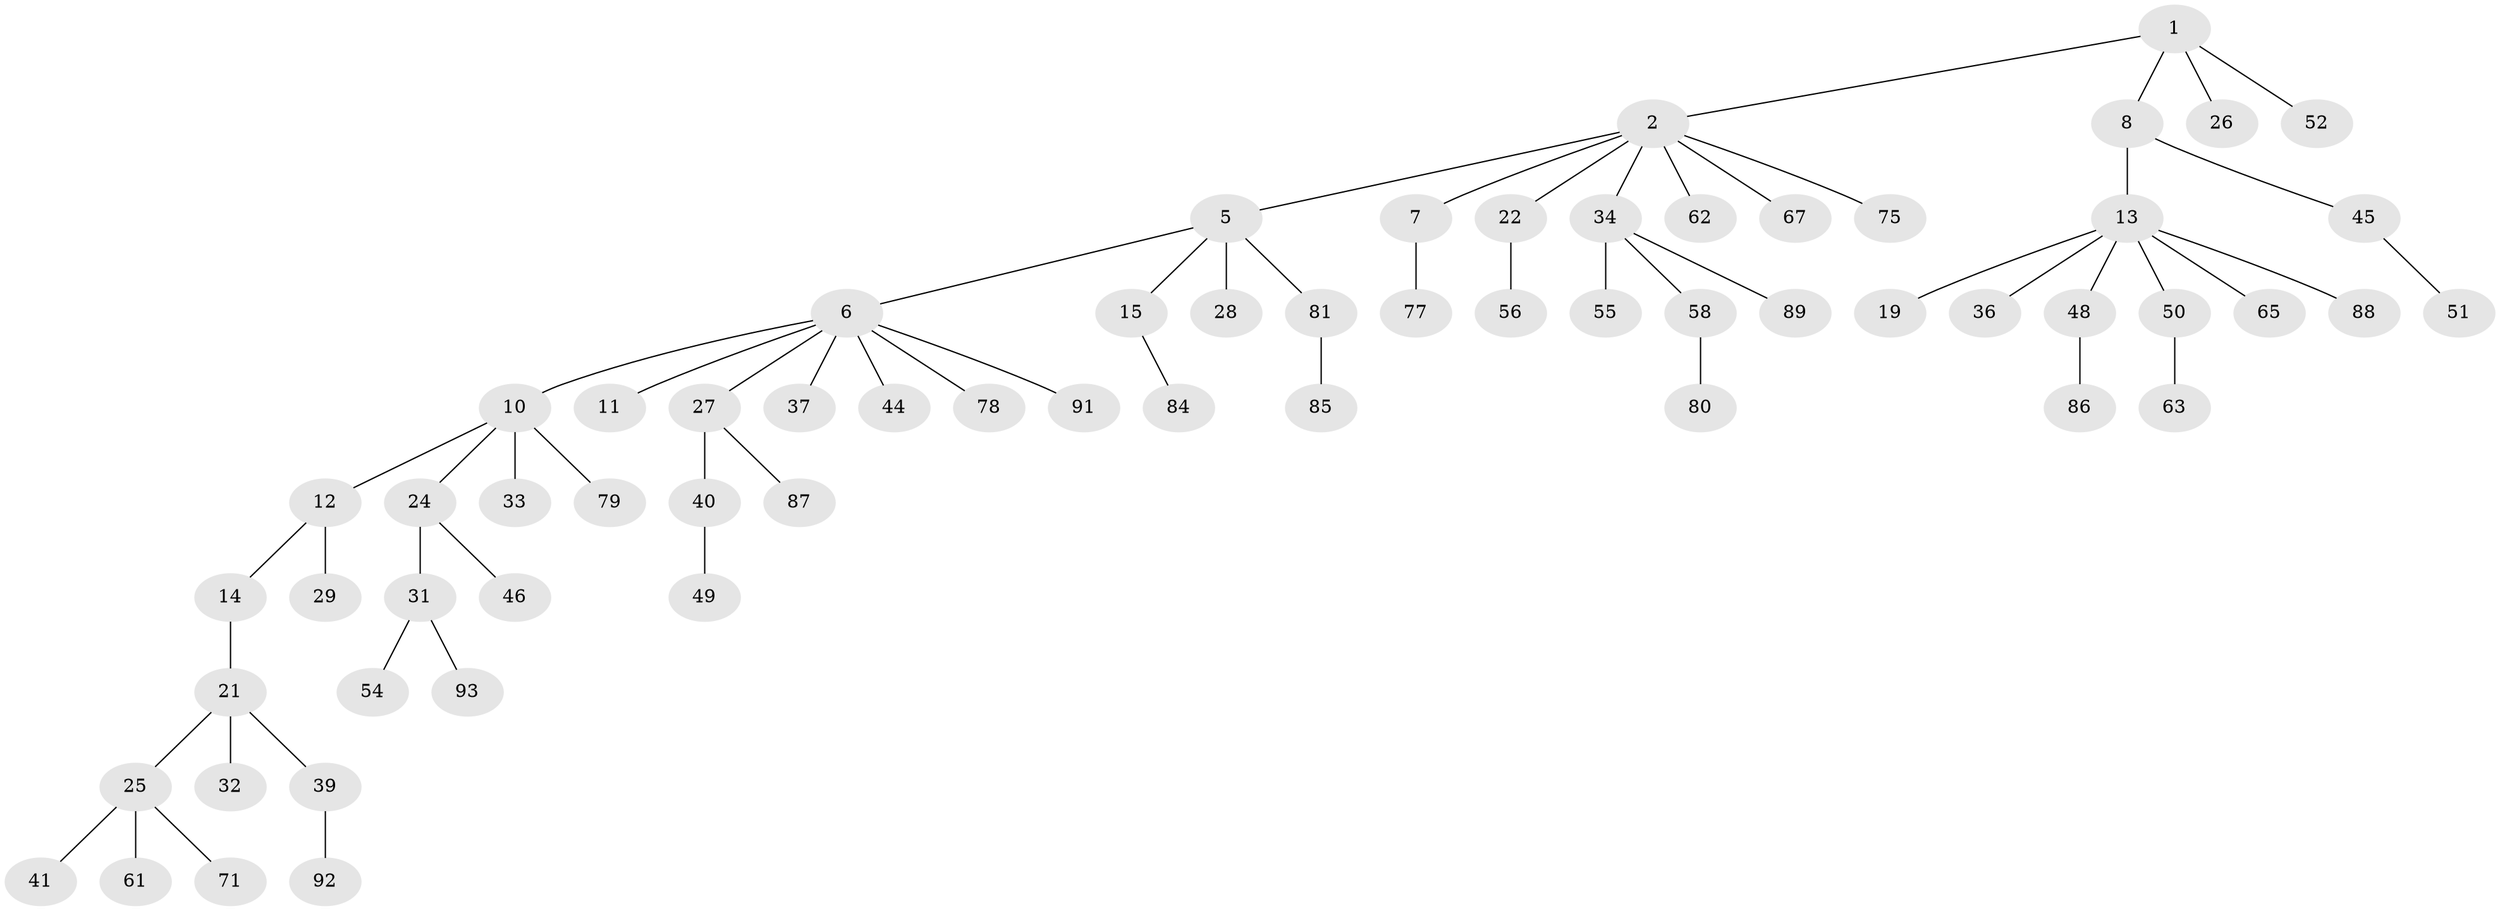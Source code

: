 // original degree distribution, {3: 0.11578947368421053, 7: 0.010526315789473684, 5: 0.042105263157894736, 6: 0.010526315789473684, 2: 0.2736842105263158, 4: 0.06315789473684211, 1: 0.4842105263157895}
// Generated by graph-tools (version 1.1) at 2025/11/02/27/25 16:11:26]
// undirected, 63 vertices, 62 edges
graph export_dot {
graph [start="1"]
  node [color=gray90,style=filled];
  1 [super="+4"];
  2 [super="+3"];
  5 [super="+74"];
  6 [super="+9"];
  7 [super="+20"];
  8 [super="+64"];
  10 [super="+18"];
  11 [super="+53"];
  12 [super="+17"];
  13 [super="+16"];
  14;
  15 [super="+73"];
  19 [super="+23"];
  21 [super="+83"];
  22;
  24 [super="+43"];
  25 [super="+66"];
  26 [super="+70"];
  27 [super="+30"];
  28;
  29;
  31 [super="+35"];
  32;
  33 [super="+42"];
  34 [super="+38"];
  36 [super="+57"];
  37 [super="+60"];
  39 [super="+47"];
  40;
  41 [super="+68"];
  44;
  45 [super="+59"];
  46;
  48;
  49 [super="+95"];
  50 [super="+76"];
  51;
  52 [super="+82"];
  54;
  55;
  56;
  58 [super="+69"];
  61;
  62;
  63;
  65;
  67 [super="+72"];
  71;
  75 [super="+90"];
  77;
  78;
  79;
  80 [super="+94"];
  81;
  84;
  85;
  86;
  87;
  88;
  89;
  91;
  92;
  93;
  1 -- 2;
  1 -- 26;
  1 -- 8;
  1 -- 52;
  2 -- 5;
  2 -- 22;
  2 -- 34;
  2 -- 62;
  2 -- 75;
  2 -- 67;
  2 -- 7;
  5 -- 6;
  5 -- 15;
  5 -- 28;
  5 -- 81;
  6 -- 11;
  6 -- 27;
  6 -- 44;
  6 -- 91;
  6 -- 78;
  6 -- 10;
  6 -- 37;
  7 -- 77;
  8 -- 13;
  8 -- 45;
  10 -- 12;
  10 -- 24;
  10 -- 33;
  10 -- 79;
  12 -- 14;
  12 -- 29;
  13 -- 50;
  13 -- 88;
  13 -- 48;
  13 -- 65;
  13 -- 19;
  13 -- 36;
  14 -- 21;
  15 -- 84;
  21 -- 25;
  21 -- 32;
  21 -- 39;
  22 -- 56;
  24 -- 31;
  24 -- 46;
  25 -- 41;
  25 -- 61;
  25 -- 71;
  27 -- 40;
  27 -- 87;
  31 -- 93;
  31 -- 54;
  34 -- 89;
  34 -- 58;
  34 -- 55;
  39 -- 92;
  40 -- 49;
  45 -- 51;
  48 -- 86;
  50 -- 63;
  58 -- 80;
  81 -- 85;
}
